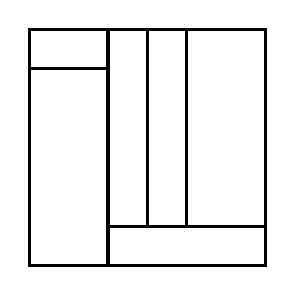 \begin{tikzpicture}[very thick, scale=.5]
    \draw (0,5) rectangle (2,6);
    \draw (0,0) rectangle (2,5);
    \draw (2,1) rectangle (3,6);
    \draw (3,1) rectangle (4,6);
    \draw (4,1) rectangle (6,6);
    \draw (2,0) rectangle (6,1);
\end{tikzpicture}
